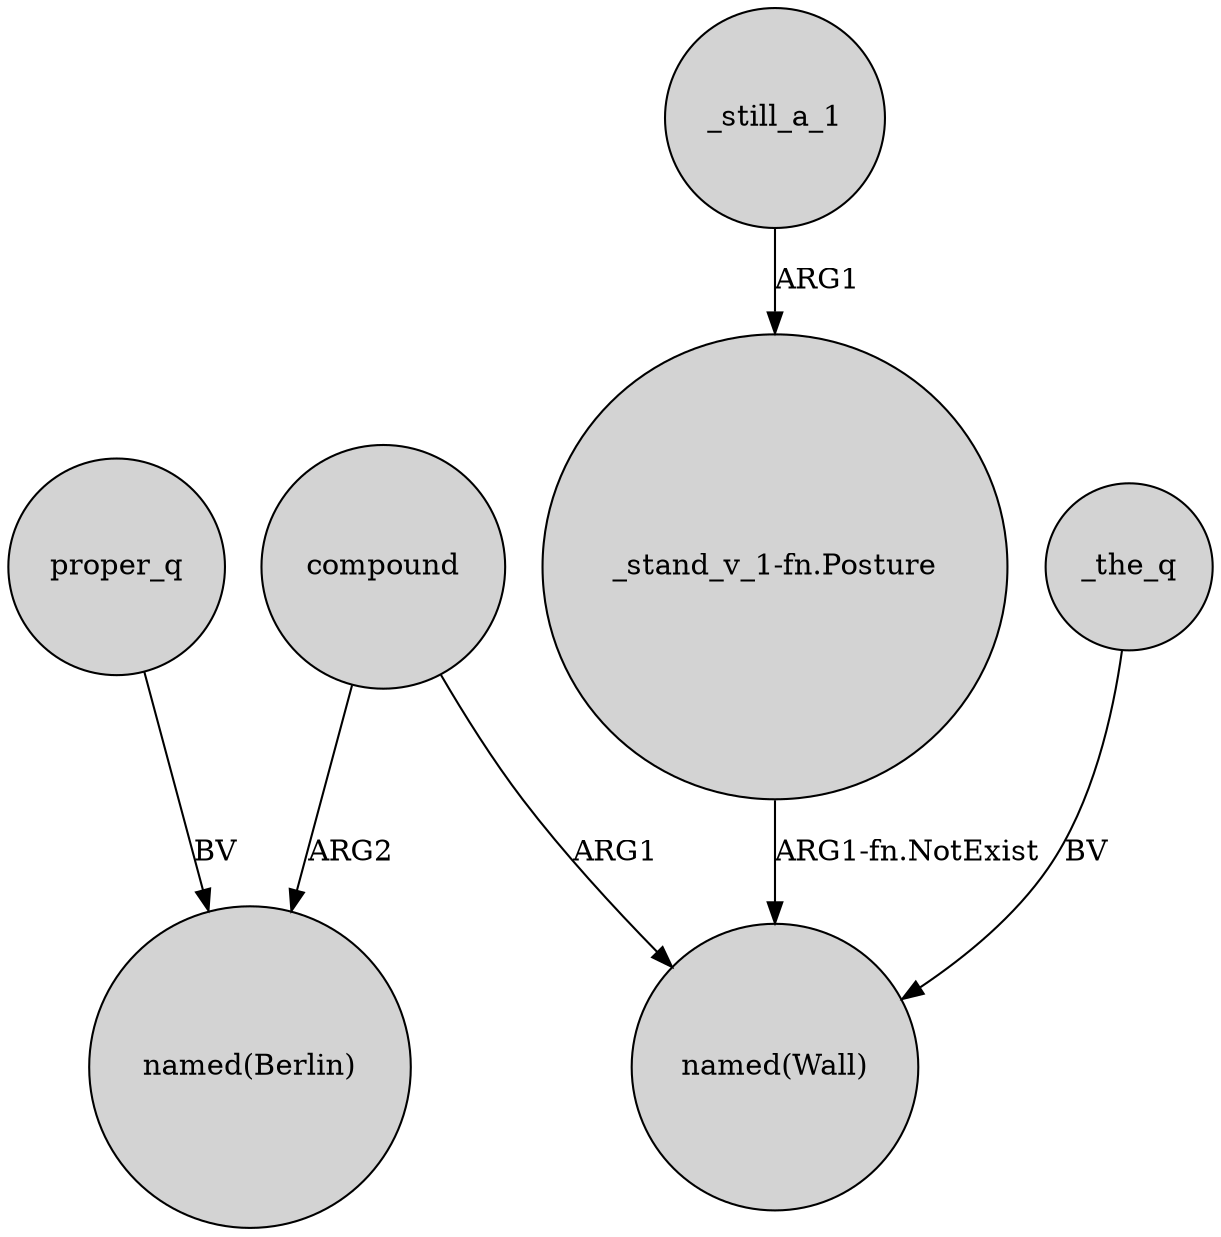 digraph {
	node [shape=circle style=filled]
	compound -> "named(Berlin)" [label=ARG2]
	proper_q -> "named(Berlin)" [label=BV]
	compound -> "named(Wall)" [label=ARG1]
	_the_q -> "named(Wall)" [label=BV]
	_still_a_1 -> "_stand_v_1-fn.Posture" [label=ARG1]
	"_stand_v_1-fn.Posture" -> "named(Wall)" [label="ARG1-fn.NotExist"]
}
